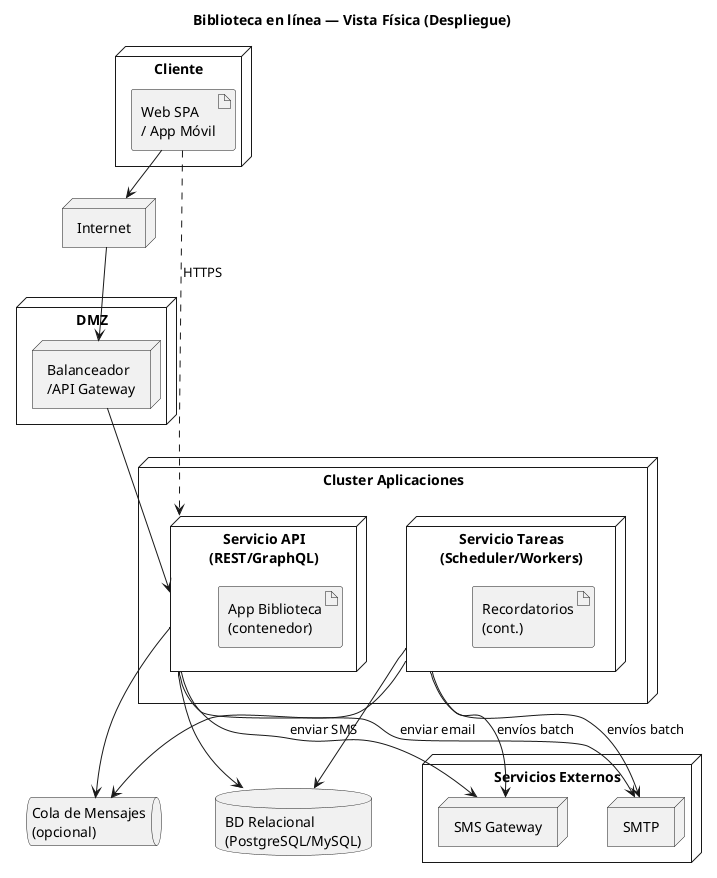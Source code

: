 @startuml
title Biblioteca en línea — Vista Física (Despliegue)

skinparam shadowing false
skinparam nodesep 40
skinparam ranksep 30

node "Cliente" as Cliente {
  artifact "Web SPA\n/ App Móvil" as SPA
}

node "Internet" as Net {
}

node "DMZ" as DMZ {
  node "Balanceador\n/API Gateway" as LB
}

node "Cluster Aplicaciones" as App {
  node "Servicio API\n(REST/GraphQL)" as API {
    artifact "App Biblioteca\n(contenedor)" as AppSvc
  }
  node "Servicio Tareas\n(Scheduler/Workers)" as Jobs {
    artifact "Recordatorios\n(cont.)" as Reminders
  }
}

node "Servicios Externos" as Ext {
  node "SMTP" as SMTP
  node "SMS Gateway" as SMS
}

database "BD Relacional\n(PostgreSQL/MySQL)" as DB
queue "Cola de Mensajes\n(opcional)" as MQ

SPA --> Net
Net --> LB
LB --> API
API --> DB
Jobs --> DB
API --> MQ
Jobs --> MQ
API --> SMTP : enviar email
API --> SMS : enviar SMS
Jobs --> SMTP : envíos batch
Jobs --> SMS : envíos batch
SPA ..> API : HTTPS
@enduml

